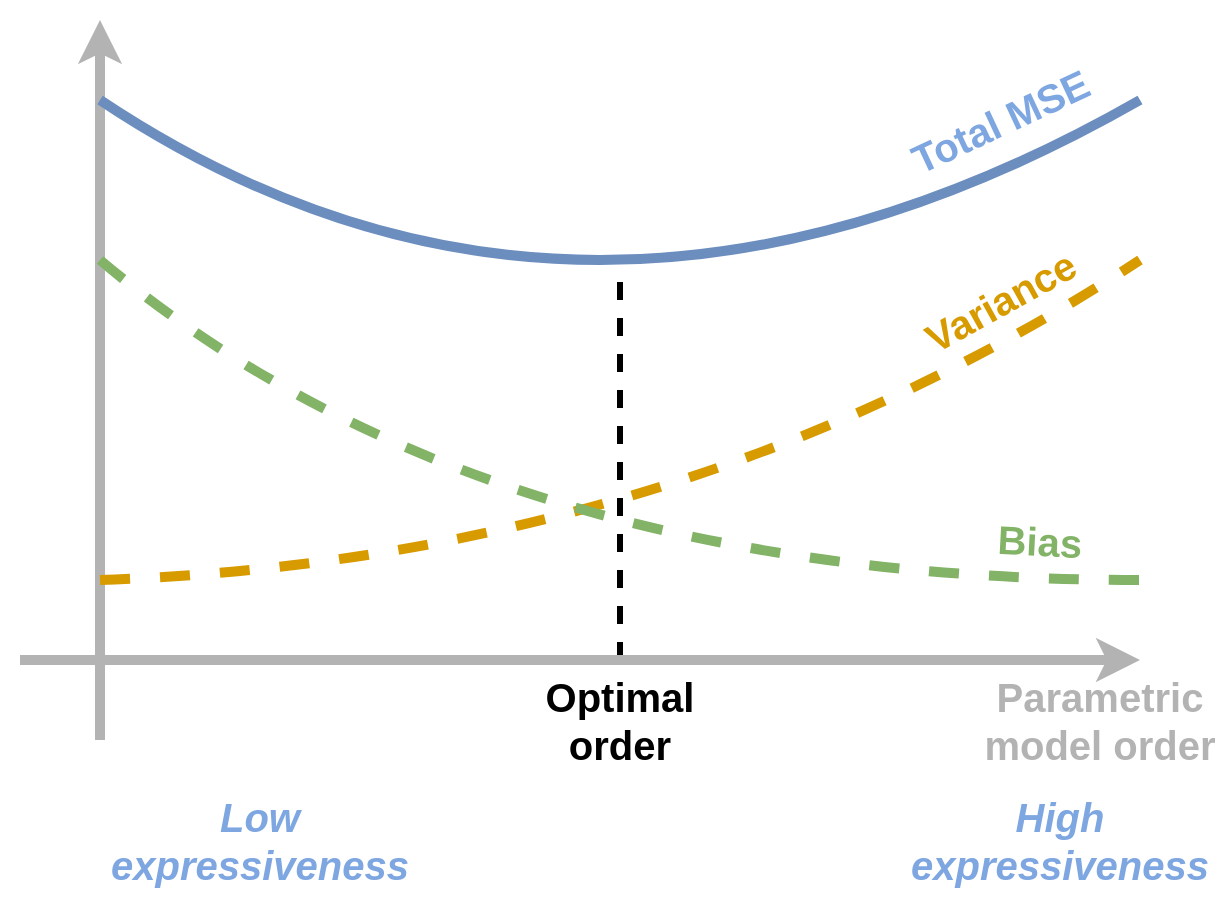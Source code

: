 <mxfile version="14.1.5" type="device" pages="4"><diagram id="HCF3lIiLetrpv94DX34p" name="bias_variance_tradeoff"><mxGraphModel dx="1350" dy="843" grid="1" gridSize="10" guides="1" tooltips="1" connect="0" arrows="0" fold="1" page="1" pageScale="1" pageWidth="850" pageHeight="1100" math="0" shadow="0"><root><mxCell id="jrdBihy6A6ReGKqY0Uwm-0"/><mxCell id="jrdBihy6A6ReGKqY0Uwm-1" parent="jrdBihy6A6ReGKqY0Uwm-0"/><mxCell id="oWySviEifp9ufeKNz3qx-0" value="High expressiveness" style="text;html=1;align=center;verticalAlign=middle;whiteSpace=wrap;rounded=0;fontSize=20;fontStyle=3;fontColor=#7EA6E0;" parent="jrdBihy6A6ReGKqY0Uwm-1" vertex="1"><mxGeometry x="680" y="540" width="160" height="60" as="geometry"/></mxCell><mxCell id="oWySviEifp9ufeKNz3qx-1" value="Low expressiveness" style="text;html=1;align=center;verticalAlign=middle;whiteSpace=wrap;rounded=0;fontSize=20;fontStyle=3;fontColor=#7EA6E0;" parent="jrdBihy6A6ReGKqY0Uwm-1" vertex="1"><mxGeometry x="280" y="540" width="160" height="60" as="geometry"/></mxCell><mxCell id="EVp2LcLIKIQ8t_8cJIE2-12" value="" style="endArrow=none;html=1;strokeWidth=3;fontSize=20;fontColor=#82B366;dashed=1;" parent="jrdBihy6A6ReGKqY0Uwm-1" edge="1"><mxGeometry width="50" height="50" relative="1" as="geometry"><mxPoint x="540" y="480" as="sourcePoint"/><mxPoint x="540" y="280" as="targetPoint"/></mxGeometry></mxCell><mxCell id="EVp2LcLIKIQ8t_8cJIE2-0" value="" style="endArrow=classic;html=1;strokeWidth=5;strokeColor=#B3B3B3;" parent="jrdBihy6A6ReGKqY0Uwm-1" edge="1"><mxGeometry width="50" height="50" relative="1" as="geometry"><mxPoint x="280" y="520" as="sourcePoint"/><mxPoint x="280" y="160" as="targetPoint"/></mxGeometry></mxCell><mxCell id="EVp2LcLIKIQ8t_8cJIE2-1" value="" style="endArrow=classic;html=1;strokeWidth=5;strokeColor=#B3B3B3;" parent="jrdBihy6A6ReGKqY0Uwm-1" edge="1"><mxGeometry width="50" height="50" relative="1" as="geometry"><mxPoint x="240" y="480" as="sourcePoint"/><mxPoint x="800" y="480" as="targetPoint"/></mxGeometry></mxCell><mxCell id="EVp2LcLIKIQ8t_8cJIE2-4" value="Parametric model order" style="text;html=1;strokeColor=none;fillColor=none;align=center;verticalAlign=middle;whiteSpace=wrap;rounded=0;fontSize=20;fontStyle=1;fontColor=#B3B3B3;" parent="jrdBihy6A6ReGKqY0Uwm-1" vertex="1"><mxGeometry x="720" y="490" width="120" height="40" as="geometry"/></mxCell><mxCell id="EVp2LcLIKIQ8t_8cJIE2-5" value="" style="curved=1;endArrow=none;html=1;strokeColor=#d79b00;strokeWidth=5;fontSize=20;fontColor=#B3B3B3;endFill=0;dashed=1;fillColor=#ffe6cc;" parent="jrdBihy6A6ReGKqY0Uwm-1" edge="1"><mxGeometry width="50" height="50" relative="1" as="geometry"><mxPoint x="280" y="440" as="sourcePoint"/><mxPoint x="800" y="280" as="targetPoint"/><Array as="points"><mxPoint x="570" y="430"/></Array></mxGeometry></mxCell><mxCell id="EVp2LcLIKIQ8t_8cJIE2-6" value="" style="curved=1;endArrow=none;html=1;strokeColor=#82b366;strokeWidth=5;fontSize=20;fontColor=#B3B3B3;endFill=0;dashed=1;fillColor=#d5e8d4;" parent="jrdBihy6A6ReGKqY0Uwm-1" edge="1"><mxGeometry width="50" height="50" relative="1" as="geometry"><mxPoint x="280" y="280" as="sourcePoint"/><mxPoint x="800" y="440" as="targetPoint"/><Array as="points"><mxPoint x="470" y="440"/></Array></mxGeometry></mxCell><mxCell id="EVp2LcLIKIQ8t_8cJIE2-7" value="" style="curved=1;endArrow=none;html=1;strokeColor=#6c8ebf;strokeWidth=5;fontSize=20;fontColor=#B3B3B3;endFill=0;fillColor=#dae8fc;" parent="jrdBihy6A6ReGKqY0Uwm-1" edge="1"><mxGeometry width="50" height="50" relative="1" as="geometry"><mxPoint x="280" y="200" as="sourcePoint"/><mxPoint x="800" y="200" as="targetPoint"/><Array as="points"><mxPoint x="520" y="360"/></Array></mxGeometry></mxCell><mxCell id="EVp2LcLIKIQ8t_8cJIE2-8" value="Total MSE" style="text;html=1;strokeColor=none;fillColor=none;align=center;verticalAlign=middle;whiteSpace=wrap;rounded=0;fontSize=20;fontColor=#7EA6E0;fontStyle=1;rotation=-25;" parent="jrdBihy6A6ReGKqY0Uwm-1" vertex="1"><mxGeometry x="660" y="200" width="140" height="20" as="geometry"/></mxCell><mxCell id="EVp2LcLIKIQ8t_8cJIE2-9" value="&lt;font color=&quot;#d79b00&quot;&gt;Variance&lt;/font&gt;" style="text;html=1;strokeColor=none;fillColor=none;align=center;verticalAlign=middle;whiteSpace=wrap;rounded=0;fontSize=20;fontStyle=1;rotation=-29;fontColor=#FFD966;" parent="jrdBihy6A6ReGKqY0Uwm-1" vertex="1"><mxGeometry x="660" y="290" width="140" height="20" as="geometry"/></mxCell><mxCell id="EVp2LcLIKIQ8t_8cJIE2-10" value="&lt;font&gt;Bias&lt;/font&gt;" style="text;html=1;strokeColor=none;fillColor=none;align=center;verticalAlign=middle;whiteSpace=wrap;rounded=0;fontSize=20;fontStyle=1;rotation=3;fontColor=#82B366;" parent="jrdBihy6A6ReGKqY0Uwm-1" vertex="1"><mxGeometry x="680" y="410" width="140" height="20" as="geometry"/></mxCell><mxCell id="EVp2LcLIKIQ8t_8cJIE2-13" value="Optimal&lt;br&gt;order" style="text;html=1;strokeColor=none;fillColor=none;align=center;verticalAlign=middle;whiteSpace=wrap;rounded=0;fontSize=20;fontStyle=1" parent="jrdBihy6A6ReGKqY0Uwm-1" vertex="1"><mxGeometry x="500" y="490" width="80" height="40" as="geometry"/></mxCell></root></mxGraphModel></diagram><diagram id="a32A3mMxCu8rGiR8lhVS" name="overfitting"><mxGraphModel dx="1350" dy="843" grid="1" gridSize="10" guides="1" tooltips="1" connect="0" arrows="0" fold="1" page="1" pageScale="1" pageWidth="850" pageHeight="1100" math="1" shadow="0"><root><mxCell id="s_D4zT8triGvBjvHtZL5-0"/><mxCell id="s_D4zT8triGvBjvHtZL5-1" parent="s_D4zT8triGvBjvHtZL5-0"/><mxCell id="YAM8Ajs3FWzPgf0TpDlU-30" value="axes" style="" parent="s_D4zT8triGvBjvHtZL5-0"/><mxCell id="YAM8Ajs3FWzPgf0TpDlU-1" value="" style="endArrow=classic;html=1;fontFamily=Comic Sans MS;fontSize=30;fontColor=#003366;strokeWidth=2;strokeColor=#B3B3B3;" parent="YAM8Ajs3FWzPgf0TpDlU-30" edge="1"><mxGeometry x="250" y="320" width="50" height="50" as="geometry"><mxPoint x="350" y="720" as="sourcePoint"/><mxPoint x="350" y="320" as="targetPoint"/></mxGeometry></mxCell><mxCell id="YAM8Ajs3FWzPgf0TpDlU-2" value="" style="endArrow=classic;html=1;fontFamily=Comic Sans MS;fontSize=30;fontColor=#003366;strokeWidth=2;strokeColor=#B3B3B3;" parent="YAM8Ajs3FWzPgf0TpDlU-30" edge="1"><mxGeometry x="250" y="320" width="50" height="50" as="geometry"><mxPoint x="250" y="620" as="sourcePoint"/><mxPoint x="650" y="620" as="targetPoint"/></mxGeometry></mxCell><mxCell id="YAM8Ajs3FWzPgf0TpDlU-36" value="distribution" style="" parent="s_D4zT8triGvBjvHtZL5-0"/><mxCell id="YAM8Ajs3FWzPgf0TpDlU-29" value="" style="curved=1;endArrow=none;html=1;fontFamily=Comic Sans MS;fontSize=30;fontColor=#003366;endFill=0;strokeWidth=100;strokeColor=#FF3333;opacity=10;" parent="YAM8Ajs3FWzPgf0TpDlU-36" edge="1"><mxGeometry x="250" y="320" width="50" height="50" as="geometry"><mxPoint x="250" y="570" as="sourcePoint"/><mxPoint x="650" y="345" as="targetPoint"/><Array as="points"><mxPoint x="375" y="545"/><mxPoint x="475" y="395"/><mxPoint x="575" y="445"/></Array></mxGeometry></mxCell><mxCell id="YAM8Ajs3FWzPgf0TpDlU-31" value="" style="curved=1;endArrow=none;html=1;fontFamily=Comic Sans MS;fontSize=30;fontColor=#003366;endFill=0;strokeWidth=80;strokeColor=#FF3333;opacity=10;" parent="YAM8Ajs3FWzPgf0TpDlU-36" edge="1"><mxGeometry x="250" y="320" width="50" height="50" as="geometry"><mxPoint x="250" y="570" as="sourcePoint"/><mxPoint x="650" y="345" as="targetPoint"/><Array as="points"><mxPoint x="375" y="545"/><mxPoint x="475" y="395"/><mxPoint x="575" y="445"/></Array></mxGeometry></mxCell><mxCell id="YAM8Ajs3FWzPgf0TpDlU-32" value="" style="curved=1;endArrow=none;html=1;fontFamily=Comic Sans MS;fontSize=30;fontColor=#003366;endFill=0;strokeWidth=60;strokeColor=#FF3333;opacity=10;" parent="YAM8Ajs3FWzPgf0TpDlU-36" edge="1"><mxGeometry x="250" y="320" width="50" height="50" as="geometry"><mxPoint x="250" y="570" as="sourcePoint"/><mxPoint x="650" y="345" as="targetPoint"/><Array as="points"><mxPoint x="375" y="545"/><mxPoint x="475" y="395"/><mxPoint x="575" y="445"/></Array></mxGeometry></mxCell><mxCell id="YAM8Ajs3FWzPgf0TpDlU-33" value="" style="curved=1;endArrow=none;html=1;fontFamily=Comic Sans MS;fontSize=30;fontColor=#003366;endFill=0;strokeWidth=40;strokeColor=#FF3333;opacity=10;" parent="YAM8Ajs3FWzPgf0TpDlU-36" edge="1"><mxGeometry x="250" y="320" width="50" height="50" as="geometry"><mxPoint x="250" y="570" as="sourcePoint"/><mxPoint x="650" y="345" as="targetPoint"/><Array as="points"><mxPoint x="375" y="545"/><mxPoint x="475" y="395"/><mxPoint x="575" y="445"/></Array></mxGeometry></mxCell><mxCell id="YAM8Ajs3FWzPgf0TpDlU-34" value="" style="curved=1;endArrow=none;html=1;fontFamily=Comic Sans MS;fontSize=30;fontColor=#003366;endFill=0;strokeWidth=20;strokeColor=#FF3333;opacity=10;" parent="YAM8Ajs3FWzPgf0TpDlU-36" edge="1"><mxGeometry x="250" y="320" width="50" height="50" as="geometry"><mxPoint x="250" y="570" as="sourcePoint"/><mxPoint x="650" y="345" as="targetPoint"/><Array as="points"><mxPoint x="375" y="545"/><mxPoint x="475" y="395"/><mxPoint x="575" y="445"/></Array></mxGeometry></mxCell><mxCell id="YAM8Ajs3FWzPgf0TpDlU-48" value="optimal" style="" parent="s_D4zT8triGvBjvHtZL5-0"/><mxCell id="YAM8Ajs3FWzPgf0TpDlU-12" value="" style="curved=1;endArrow=none;html=1;fontFamily=Comic Sans MS;fontSize=30;fontColor=#003366;endFill=0;strokeWidth=2;" parent="YAM8Ajs3FWzPgf0TpDlU-48" edge="1"><mxGeometry x="250" y="320" width="50" height="50" as="geometry"><mxPoint x="250" y="570" as="sourcePoint"/><mxPoint x="650" y="345" as="targetPoint"/><Array as="points"><mxPoint x="375" y="545"/><mxPoint x="475" y="395"/><mxPoint x="575" y="445"/></Array></mxGeometry></mxCell><mxCell id="YAM8Ajs3FWzPgf0TpDlU-49" value="estimated" style="" parent="s_D4zT8triGvBjvHtZL5-0"/><mxCell id="YAM8Ajs3FWzPgf0TpDlU-50" value="" style="curved=1;endArrow=none;html=1;fontFamily=Comic Sans MS;fontSize=30;fontColor=#003366;endFill=0;strokeWidth=2;strokeColor=#6F9958;" parent="YAM8Ajs3FWzPgf0TpDlU-49" edge="1"><mxGeometry x="-252" y="319" width="50" height="50" as="geometry"><mxPoint x="240" y="470" as="sourcePoint"/><mxPoint x="620" y="310" as="targetPoint"/><Array as="points"><mxPoint x="270" y="580"/><mxPoint x="290" y="750"/><mxPoint x="330" y="580"/><mxPoint x="350" y="530"/><mxPoint x="370" y="460"/><mxPoint x="400" y="380"/><mxPoint x="410" y="590"/><mxPoint x="430" y="520"/><mxPoint x="450" y="320"/><mxPoint x="480" y="370"/><mxPoint x="500" y="700"/><mxPoint x="560" y="250"/><mxPoint x="570" y="440"/><mxPoint x="600" y="510"/></Array></mxGeometry></mxCell><mxCell id="YAM8Ajs3FWzPgf0TpDlU-27" value="\(h^*_{\mathcal{D}}&lt;br&gt;(x)\)" style="text;html=1;strokeColor=none;fillColor=none;align=center;verticalAlign=middle;whiteSpace=wrap;rounded=0;sketchStyle=rough;fontFamily=Comic Sans MS;fontSize=30;fontStyle=1;fontColor=#6F9958;" parent="YAM8Ajs3FWzPgf0TpDlU-49" vertex="1"><mxGeometry x="430" y="280" width="80" height="40" as="geometry"/></mxCell><mxCell id="YAM8Ajs3FWzPgf0TpDlU-37" value="points" style="" parent="s_D4zT8triGvBjvHtZL5-0"/><mxCell id="YAM8Ajs3FWzPgf0TpDlU-62" value="" style="ellipse;whiteSpace=wrap;html=1;sketchStyle=rough;strokeWidth=2;fontFamily=Comic Sans MS;fontSize=30;fontColor=#003366;strokeColor=none;fillColor=#66B2FF;" parent="YAM8Ajs3FWzPgf0TpDlU-37" vertex="1"><mxGeometry x="602.5" y="372.5" width="20" height="20" as="geometry"/></mxCell><mxCell id="YAM8Ajs3FWzPgf0TpDlU-64" value="" style="ellipse;whiteSpace=wrap;html=1;sketchStyle=rough;strokeWidth=2;fontFamily=Comic Sans MS;fontSize=30;fontColor=#003366;strokeColor=none;fillColor=#66B2FF;" parent="YAM8Ajs3FWzPgf0TpDlU-37" vertex="1"><mxGeometry x="560" y="392.5" width="20" height="20" as="geometry"/></mxCell><mxCell id="YAM8Ajs3FWzPgf0TpDlU-65" value="" style="ellipse;whiteSpace=wrap;html=1;sketchStyle=rough;strokeWidth=2;fontFamily=Comic Sans MS;fontSize=30;fontColor=#003366;strokeColor=none;fillColor=#66B2FF;" parent="YAM8Ajs3FWzPgf0TpDlU-37" vertex="1"><mxGeometry x="527.5" y="425" width="20" height="20" as="geometry"/></mxCell><mxCell id="YAM8Ajs3FWzPgf0TpDlU-66" value="" style="ellipse;whiteSpace=wrap;html=1;sketchStyle=rough;strokeWidth=2;fontFamily=Comic Sans MS;fontSize=30;fontColor=#003366;strokeColor=none;fillColor=#66B2FF;" parent="YAM8Ajs3FWzPgf0TpDlU-37" vertex="1"><mxGeometry x="470" y="425" width="20" height="20" as="geometry"/></mxCell><mxCell id="YAM8Ajs3FWzPgf0TpDlU-67" value="" style="ellipse;whiteSpace=wrap;html=1;sketchStyle=rough;strokeWidth=2;fontFamily=Comic Sans MS;fontSize=30;fontColor=#003366;strokeColor=none;fillColor=#66B2FF;" parent="YAM8Ajs3FWzPgf0TpDlU-37" vertex="1"><mxGeometry x="427.5" y="422.5" width="20" height="20" as="geometry"/></mxCell><mxCell id="YAM8Ajs3FWzPgf0TpDlU-68" value="" style="ellipse;whiteSpace=wrap;html=1;sketchStyle=rough;strokeWidth=2;fontFamily=Comic Sans MS;fontSize=30;fontColor=#003366;strokeColor=none;fillColor=#66B2FF;" parent="YAM8Ajs3FWzPgf0TpDlU-37" vertex="1"><mxGeometry x="425" y="460" width="20" height="20" as="geometry"/></mxCell><mxCell id="YAM8Ajs3FWzPgf0TpDlU-69" value="" style="ellipse;whiteSpace=wrap;html=1;sketchStyle=rough;strokeWidth=2;fontFamily=Comic Sans MS;fontSize=30;fontColor=#003366;strokeColor=none;fillColor=#66B2FF;" parent="YAM8Ajs3FWzPgf0TpDlU-37" vertex="1"><mxGeometry x="400" y="522.5" width="20" height="20" as="geometry"/></mxCell><mxCell id="YAM8Ajs3FWzPgf0TpDlU-70" value="" style="ellipse;whiteSpace=wrap;html=1;sketchStyle=rough;strokeWidth=2;fontFamily=Comic Sans MS;fontSize=30;fontColor=#003366;strokeColor=none;fillColor=#66B2FF;" parent="YAM8Ajs3FWzPgf0TpDlU-37" vertex="1"><mxGeometry x="347.5" y="497.5" width="20" height="20" as="geometry"/></mxCell><mxCell id="YAM8Ajs3FWzPgf0TpDlU-71" value="" style="ellipse;whiteSpace=wrap;html=1;sketchStyle=rough;strokeWidth=2;fontFamily=Comic Sans MS;fontSize=30;fontColor=#003366;strokeColor=none;fillColor=#66B2FF;" parent="YAM8Ajs3FWzPgf0TpDlU-37" vertex="1"><mxGeometry x="327.5" y="547.5" width="20" height="20" as="geometry"/></mxCell><mxCell id="YAM8Ajs3FWzPgf0TpDlU-72" value="" style="ellipse;whiteSpace=wrap;html=1;sketchStyle=rough;strokeWidth=2;fontFamily=Comic Sans MS;fontSize=30;fontColor=#003366;strokeColor=none;fillColor=#66B2FF;" parent="YAM8Ajs3FWzPgf0TpDlU-37" vertex="1"><mxGeometry x="252.5" y="547.5" width="20" height="20" as="geometry"/></mxCell><mxCell id="hZFkoqc8HGnz2xWl6V_D-1" value="\(\text{x}\)" style="text;html=1;strokeColor=none;fillColor=none;align=center;verticalAlign=middle;whiteSpace=wrap;rounded=0;fontSize=20;fontColor=#B3B3B3;" parent="YAM8Ajs3FWzPgf0TpDlU-37" vertex="1"><mxGeometry x="630" y="640" width="40" height="40" as="geometry"/></mxCell><mxCell id="hZFkoqc8HGnz2xWl6V_D-2" value="\(\text{y}\)" style="text;html=1;strokeColor=none;fillColor=none;align=center;verticalAlign=middle;whiteSpace=wrap;rounded=0;fontSize=20;fontColor=#B3B3B3;" parent="YAM8Ajs3FWzPgf0TpDlU-37" vertex="1"><mxGeometry x="310" y="320" width="40" height="40" as="geometry"/></mxCell><mxCell id="hZFkoqc8HGnz2xWl6V_D-4" value="\(h^*(x)\)" style="text;html=1;strokeColor=none;fillColor=none;align=center;verticalAlign=middle;whiteSpace=wrap;rounded=0;sketchStyle=rough;fontFamily=Comic Sans MS;fontSize=30;fontStyle=1;" parent="YAM8Ajs3FWzPgf0TpDlU-37" vertex="1"><mxGeometry x="630" y="360" width="80" height="40" as="geometry"/></mxCell></root></mxGraphModel></diagram><diagram name="approx_estim_tradeoff" id="FmYQAEdu9SW1Czhe1RWV"><mxGraphModel dx="1350" dy="843" grid="1" gridSize="10" guides="1" tooltips="1" connect="0" arrows="0" fold="1" page="1" pageScale="1" pageWidth="850" pageHeight="1100" math="0" shadow="0"><root><mxCell id="z4qJHFttMLxTyHh4V8lf-0"/><mxCell id="z4qJHFttMLxTyHh4V8lf-1" parent="z4qJHFttMLxTyHh4V8lf-0"/><mxCell id="z4qJHFttMLxTyHh4V8lf-2" value="High expressiveness" style="text;html=1;align=center;verticalAlign=middle;whiteSpace=wrap;rounded=0;fontSize=20;fontStyle=3;fontColor=#7EA6E0;" parent="z4qJHFttMLxTyHh4V8lf-1" vertex="1"><mxGeometry x="680" y="500" width="160" height="60" as="geometry"/></mxCell><mxCell id="z4qJHFttMLxTyHh4V8lf-3" value="Low expressiveness" style="text;html=1;align=center;verticalAlign=middle;whiteSpace=wrap;rounded=0;fontSize=20;fontStyle=3;fontColor=#7EA6E0;" parent="z4qJHFttMLxTyHh4V8lf-1" vertex="1"><mxGeometry x="280" y="500" width="160" height="60" as="geometry"/></mxCell><mxCell id="z4qJHFttMLxTyHh4V8lf-4" value="" style="endArrow=none;html=1;strokeWidth=3;fontSize=20;fontColor=#82B366;dashed=1;" parent="z4qJHFttMLxTyHh4V8lf-1" edge="1"><mxGeometry width="50" height="50" relative="1" as="geometry"><mxPoint x="540" y="480" as="sourcePoint"/><mxPoint x="540" y="280" as="targetPoint"/></mxGeometry></mxCell><mxCell id="z4qJHFttMLxTyHh4V8lf-5" value="" style="endArrow=classic;html=1;strokeWidth=5;strokeColor=#B3B3B3;" parent="z4qJHFttMLxTyHh4V8lf-1" edge="1"><mxGeometry width="50" height="50" relative="1" as="geometry"><mxPoint x="280" y="520" as="sourcePoint"/><mxPoint x="280" y="160" as="targetPoint"/></mxGeometry></mxCell><mxCell id="z4qJHFttMLxTyHh4V8lf-6" value="" style="endArrow=classic;html=1;strokeWidth=5;strokeColor=#B3B3B3;" parent="z4qJHFttMLxTyHh4V8lf-1" edge="1"><mxGeometry width="50" height="50" relative="1" as="geometry"><mxPoint x="240" y="480" as="sourcePoint"/><mxPoint x="800" y="480" as="targetPoint"/></mxGeometry></mxCell><mxCell id="z4qJHFttMLxTyHh4V8lf-8" value="" style="curved=1;endArrow=none;html=1;strokeColor=#d79b00;strokeWidth=5;fontSize=20;fontColor=#B3B3B3;endFill=0;dashed=1;fillColor=#ffe6cc;" parent="z4qJHFttMLxTyHh4V8lf-1" edge="1"><mxGeometry width="50" height="50" relative="1" as="geometry"><mxPoint x="280" y="440" as="sourcePoint"/><mxPoint x="800" y="280" as="targetPoint"/><Array as="points"><mxPoint x="570" y="430"/></Array></mxGeometry></mxCell><mxCell id="z4qJHFttMLxTyHh4V8lf-9" value="" style="curved=1;endArrow=none;html=1;strokeColor=#82b366;strokeWidth=5;fontSize=20;fontColor=#B3B3B3;endFill=0;dashed=1;fillColor=#d5e8d4;" parent="z4qJHFttMLxTyHh4V8lf-1" edge="1"><mxGeometry width="50" height="50" relative="1" as="geometry"><mxPoint x="280" y="280" as="sourcePoint"/><mxPoint x="800" y="440" as="targetPoint"/><Array as="points"><mxPoint x="470" y="440"/></Array></mxGeometry></mxCell><mxCell id="z4qJHFttMLxTyHh4V8lf-10" value="" style="curved=1;endArrow=none;html=1;strokeColor=#6c8ebf;strokeWidth=5;fontSize=20;fontColor=#B3B3B3;endFill=0;fillColor=#dae8fc;" parent="z4qJHFttMLxTyHh4V8lf-1" edge="1"><mxGeometry width="50" height="50" relative="1" as="geometry"><mxPoint x="280" y="200" as="sourcePoint"/><mxPoint x="800" y="200" as="targetPoint"/><Array as="points"><mxPoint x="520" y="360"/></Array></mxGeometry></mxCell><mxCell id="z4qJHFttMLxTyHh4V8lf-11" value="Total Eror" style="text;html=1;strokeColor=none;fillColor=none;align=center;verticalAlign=middle;whiteSpace=wrap;rounded=0;fontSize=20;fontColor=#7EA6E0;fontStyle=1;rotation=-25;" parent="z4qJHFttMLxTyHh4V8lf-1" vertex="1"><mxGeometry x="660" y="200" width="140" height="20" as="geometry"/></mxCell><mxCell id="z4qJHFttMLxTyHh4V8lf-12" value="&lt;font color=&quot;#d79b00&quot;&gt;Estimation&lt;/font&gt;" style="text;html=1;strokeColor=none;fillColor=none;align=center;verticalAlign=middle;whiteSpace=wrap;rounded=0;fontSize=20;fontStyle=1;rotation=-29;fontColor=#FFD966;" parent="z4qJHFttMLxTyHh4V8lf-1" vertex="1"><mxGeometry x="660" y="290" width="140" height="20" as="geometry"/></mxCell><mxCell id="z4qJHFttMLxTyHh4V8lf-13" value="&lt;font&gt;Approximation&lt;/font&gt;" style="text;html=1;strokeColor=none;fillColor=none;align=center;verticalAlign=middle;whiteSpace=wrap;rounded=0;fontSize=20;fontStyle=1;rotation=3;fontColor=#82B366;" parent="z4qJHFttMLxTyHh4V8lf-1" vertex="1"><mxGeometry x="680" y="410" width="140" height="20" as="geometry"/></mxCell><mxCell id="z4qJHFttMLxTyHh4V8lf-14" value="Optimal&lt;br&gt;point" style="text;html=1;strokeColor=none;fillColor=none;align=center;verticalAlign=middle;whiteSpace=wrap;rounded=0;fontSize=20;fontStyle=1" parent="z4qJHFttMLxTyHh4V8lf-1" vertex="1"><mxGeometry x="500" y="490" width="80" height="40" as="geometry"/></mxCell></root></mxGraphModel></diagram><diagram name="bias_variance_tradeoff_less_variance" id="CVdosl6OT8aEJfrGDJKN"><mxGraphModel dx="1350" dy="843" grid="1" gridSize="10" guides="1" tooltips="1" connect="0" arrows="0" fold="1" page="1" pageScale="1" pageWidth="850" pageHeight="1100" math="0" shadow="0"><root><mxCell id="Iu-IbNC_IiZD82KaIb2N-0"/><mxCell id="Iu-IbNC_IiZD82KaIb2N-1" parent="Iu-IbNC_IiZD82KaIb2N-0"/><mxCell id="Iu-IbNC_IiZD82KaIb2N-2" value="" style="endArrow=none;html=1;strokeWidth=3;fontSize=20;fontColor=#82B366;dashed=1;opacity=25;" parent="Iu-IbNC_IiZD82KaIb2N-1" edge="1"><mxGeometry width="50" height="50" relative="1" as="geometry"><mxPoint x="540" y="480" as="sourcePoint"/><mxPoint x="540" y="280" as="targetPoint"/></mxGeometry></mxCell><mxCell id="Iu-IbNC_IiZD82KaIb2N-3" value="" style="endArrow=classic;html=1;strokeWidth=5;strokeColor=#B3B3B3;" parent="Iu-IbNC_IiZD82KaIb2N-1" edge="1"><mxGeometry width="50" height="50" relative="1" as="geometry"><mxPoint x="280" y="520" as="sourcePoint"/><mxPoint x="280" y="160" as="targetPoint"/></mxGeometry></mxCell><mxCell id="Iu-IbNC_IiZD82KaIb2N-4" value="" style="endArrow=classic;html=1;strokeWidth=5;strokeColor=#B3B3B3;" parent="Iu-IbNC_IiZD82KaIb2N-1" edge="1"><mxGeometry width="50" height="50" relative="1" as="geometry"><mxPoint x="240" y="480" as="sourcePoint"/><mxPoint x="800" y="480" as="targetPoint"/></mxGeometry></mxCell><mxCell id="Iu-IbNC_IiZD82KaIb2N-5" value="High expressiveness" style="text;html=1;align=center;verticalAlign=middle;whiteSpace=wrap;rounded=0;fontSize=20;fontStyle=3;fontColor=#7EA6E0;" parent="Iu-IbNC_IiZD82KaIb2N-1" vertex="1"><mxGeometry x="680" y="540" width="160" height="60" as="geometry"/></mxCell><mxCell id="Iu-IbNC_IiZD82KaIb2N-6" value="Low expressiveness" style="text;html=1;align=center;verticalAlign=middle;whiteSpace=wrap;rounded=0;fontSize=20;fontStyle=3;fontColor=#7EA6E0;" parent="Iu-IbNC_IiZD82KaIb2N-1" vertex="1"><mxGeometry x="280" y="540" width="160" height="60" as="geometry"/></mxCell><mxCell id="Iu-IbNC_IiZD82KaIb2N-7" value="Parametric model order" style="text;html=1;strokeColor=none;fillColor=none;align=center;verticalAlign=middle;whiteSpace=wrap;rounded=0;fontSize=20;fontStyle=1;fontColor=#B3B3B3;" parent="Iu-IbNC_IiZD82KaIb2N-1" vertex="1"><mxGeometry x="720" y="490" width="120" height="40" as="geometry"/></mxCell><mxCell id="Iu-IbNC_IiZD82KaIb2N-8" value="" style="curved=1;endArrow=none;html=1;strokeColor=#d79b00;strokeWidth=5;fontSize=20;fontColor=#B3B3B3;endFill=0;dashed=1;fillColor=#ffe6cc;opacity=25;" parent="Iu-IbNC_IiZD82KaIb2N-1" edge="1"><mxGeometry width="50" height="50" relative="1" as="geometry"><mxPoint x="280" y="440" as="sourcePoint"/><mxPoint x="800" y="280" as="targetPoint"/><Array as="points"><mxPoint x="570" y="430"/></Array></mxGeometry></mxCell><mxCell id="Iu-IbNC_IiZD82KaIb2N-9" value="" style="curved=1;endArrow=none;html=1;strokeColor=#82b366;strokeWidth=5;fontSize=20;fontColor=#B3B3B3;endFill=0;dashed=1;fillColor=#d5e8d4;" parent="Iu-IbNC_IiZD82KaIb2N-1" edge="1"><mxGeometry width="50" height="50" relative="1" as="geometry"><mxPoint x="280" y="280" as="sourcePoint"/><mxPoint x="800" y="440" as="targetPoint"/><Array as="points"><mxPoint x="470" y="440"/></Array></mxGeometry></mxCell><mxCell id="Iu-IbNC_IiZD82KaIb2N-10" value="" style="curved=1;endArrow=none;html=1;strokeColor=#6c8ebf;strokeWidth=5;fontSize=20;fontColor=#B3B3B3;endFill=0;fillColor=#dae8fc;opacity=25;" parent="Iu-IbNC_IiZD82KaIb2N-1" edge="1"><mxGeometry width="50" height="50" relative="1" as="geometry"><mxPoint x="280" y="200" as="sourcePoint"/><mxPoint x="800" y="200" as="targetPoint"/><Array as="points"><mxPoint x="520" y="360"/></Array></mxGeometry></mxCell><mxCell id="Iu-IbNC_IiZD82KaIb2N-11" value="Total MSE" style="text;html=1;strokeColor=none;fillColor=none;align=center;verticalAlign=middle;whiteSpace=wrap;rounded=0;fontSize=20;fontColor=#7EA6E0;fontStyle=1;rotation=-15;" parent="Iu-IbNC_IiZD82KaIb2N-1" vertex="1"><mxGeometry x="670" y="260" width="140" height="20" as="geometry"/></mxCell><mxCell id="Iu-IbNC_IiZD82KaIb2N-12" value="&lt;font color=&quot;#d79b00&quot;&gt;Variance&lt;/font&gt;" style="text;html=1;strokeColor=none;fillColor=none;align=center;verticalAlign=middle;whiteSpace=wrap;rounded=0;fontSize=20;fontStyle=1;rotation=-15;fontColor=#FFD966;" parent="Iu-IbNC_IiZD82KaIb2N-1" vertex="1"><mxGeometry x="670" y="350" width="140" height="20" as="geometry"/></mxCell><mxCell id="Iu-IbNC_IiZD82KaIb2N-13" value="&lt;font&gt;Bias&lt;/font&gt;" style="text;html=1;strokeColor=none;fillColor=none;align=center;verticalAlign=middle;whiteSpace=wrap;rounded=0;fontSize=20;fontStyle=1;rotation=3;fontColor=#82B366;" parent="Iu-IbNC_IiZD82KaIb2N-1" vertex="1"><mxGeometry x="680" y="410" width="140" height="20" as="geometry"/></mxCell><mxCell id="Iu-IbNC_IiZD82KaIb2N-14" value="Optimal&lt;br&gt;order" style="text;html=1;strokeColor=none;fillColor=none;align=center;verticalAlign=middle;whiteSpace=wrap;rounded=0;fontSize=20;fontStyle=1" parent="Iu-IbNC_IiZD82KaIb2N-1" vertex="1"><mxGeometry x="560" y="490" width="80" height="40" as="geometry"/></mxCell><mxCell id="ToYjukLI0ZH81i559qLR-0" value="" style="curved=1;endArrow=none;html=1;strokeColor=#6c8ebf;strokeWidth=5;fontSize=20;fontColor=#B3B3B3;endFill=0;fillColor=#dae8fc;" parent="Iu-IbNC_IiZD82KaIb2N-1" edge="1"><mxGeometry width="50" height="50" relative="1" as="geometry"><mxPoint x="280" y="200" as="sourcePoint"/><mxPoint x="800" y="270" as="targetPoint"/><Array as="points"><mxPoint x="530" y="370"/></Array></mxGeometry></mxCell><mxCell id="ToYjukLI0ZH81i559qLR-1" value="" style="curved=1;endArrow=none;html=1;strokeColor=#d79b00;strokeWidth=5;fontSize=20;fontColor=#B3B3B3;endFill=0;dashed=1;fillColor=#ffe6cc;" parent="Iu-IbNC_IiZD82KaIb2N-1" edge="1"><mxGeometry width="50" height="50" relative="1" as="geometry"><mxPoint x="280" y="440" as="sourcePoint"/><mxPoint x="800" y="360" as="targetPoint"/><Array as="points"><mxPoint x="580" y="440"/></Array></mxGeometry></mxCell><mxCell id="lZ8lxz8QV1pGkXTx1xtn-0" value="" style="endArrow=classic;html=1;strokeWidth=5;fontSize=20;fontColor=#000000;opacity=25;strokeColor=#7EA6E0;" parent="Iu-IbNC_IiZD82KaIb2N-1" edge="1"><mxGeometry width="50" height="50" relative="1" as="geometry"><mxPoint x="660" y="260" as="sourcePoint"/><mxPoint x="670" y="300" as="targetPoint"/></mxGeometry></mxCell><mxCell id="lZ8lxz8QV1pGkXTx1xtn-1" value="" style="endArrow=classic;html=1;strokeWidth=5;fontSize=20;fontColor=#000000;opacity=25;strokeColor=#D79B00;" parent="Iu-IbNC_IiZD82KaIb2N-1" edge="1"><mxGeometry width="50" height="50" relative="1" as="geometry"><mxPoint x="670" y="360" as="sourcePoint"/><mxPoint x="680" y="390" as="targetPoint"/></mxGeometry></mxCell><mxCell id="lZ8lxz8QV1pGkXTx1xtn-2" value="" style="endArrow=none;html=1;strokeWidth=3;fontSize=20;fontColor=#82B366;dashed=1;" parent="Iu-IbNC_IiZD82KaIb2N-1" edge="1"><mxGeometry width="50" height="50" relative="1" as="geometry"><mxPoint x="600" y="480" as="sourcePoint"/><mxPoint x="600" y="310" as="targetPoint"/></mxGeometry></mxCell><mxCell id="lZ8lxz8QV1pGkXTx1xtn-3" value="" style="endArrow=classic;html=1;strokeWidth=5;fontSize=20;fontColor=#000000;opacity=25;" parent="Iu-IbNC_IiZD82KaIb2N-1" edge="1"><mxGeometry width="50" height="50" relative="1" as="geometry"><mxPoint x="540" y="350" as="sourcePoint"/><mxPoint x="600" y="350" as="targetPoint"/></mxGeometry></mxCell></root></mxGraphModel></diagram></mxfile>